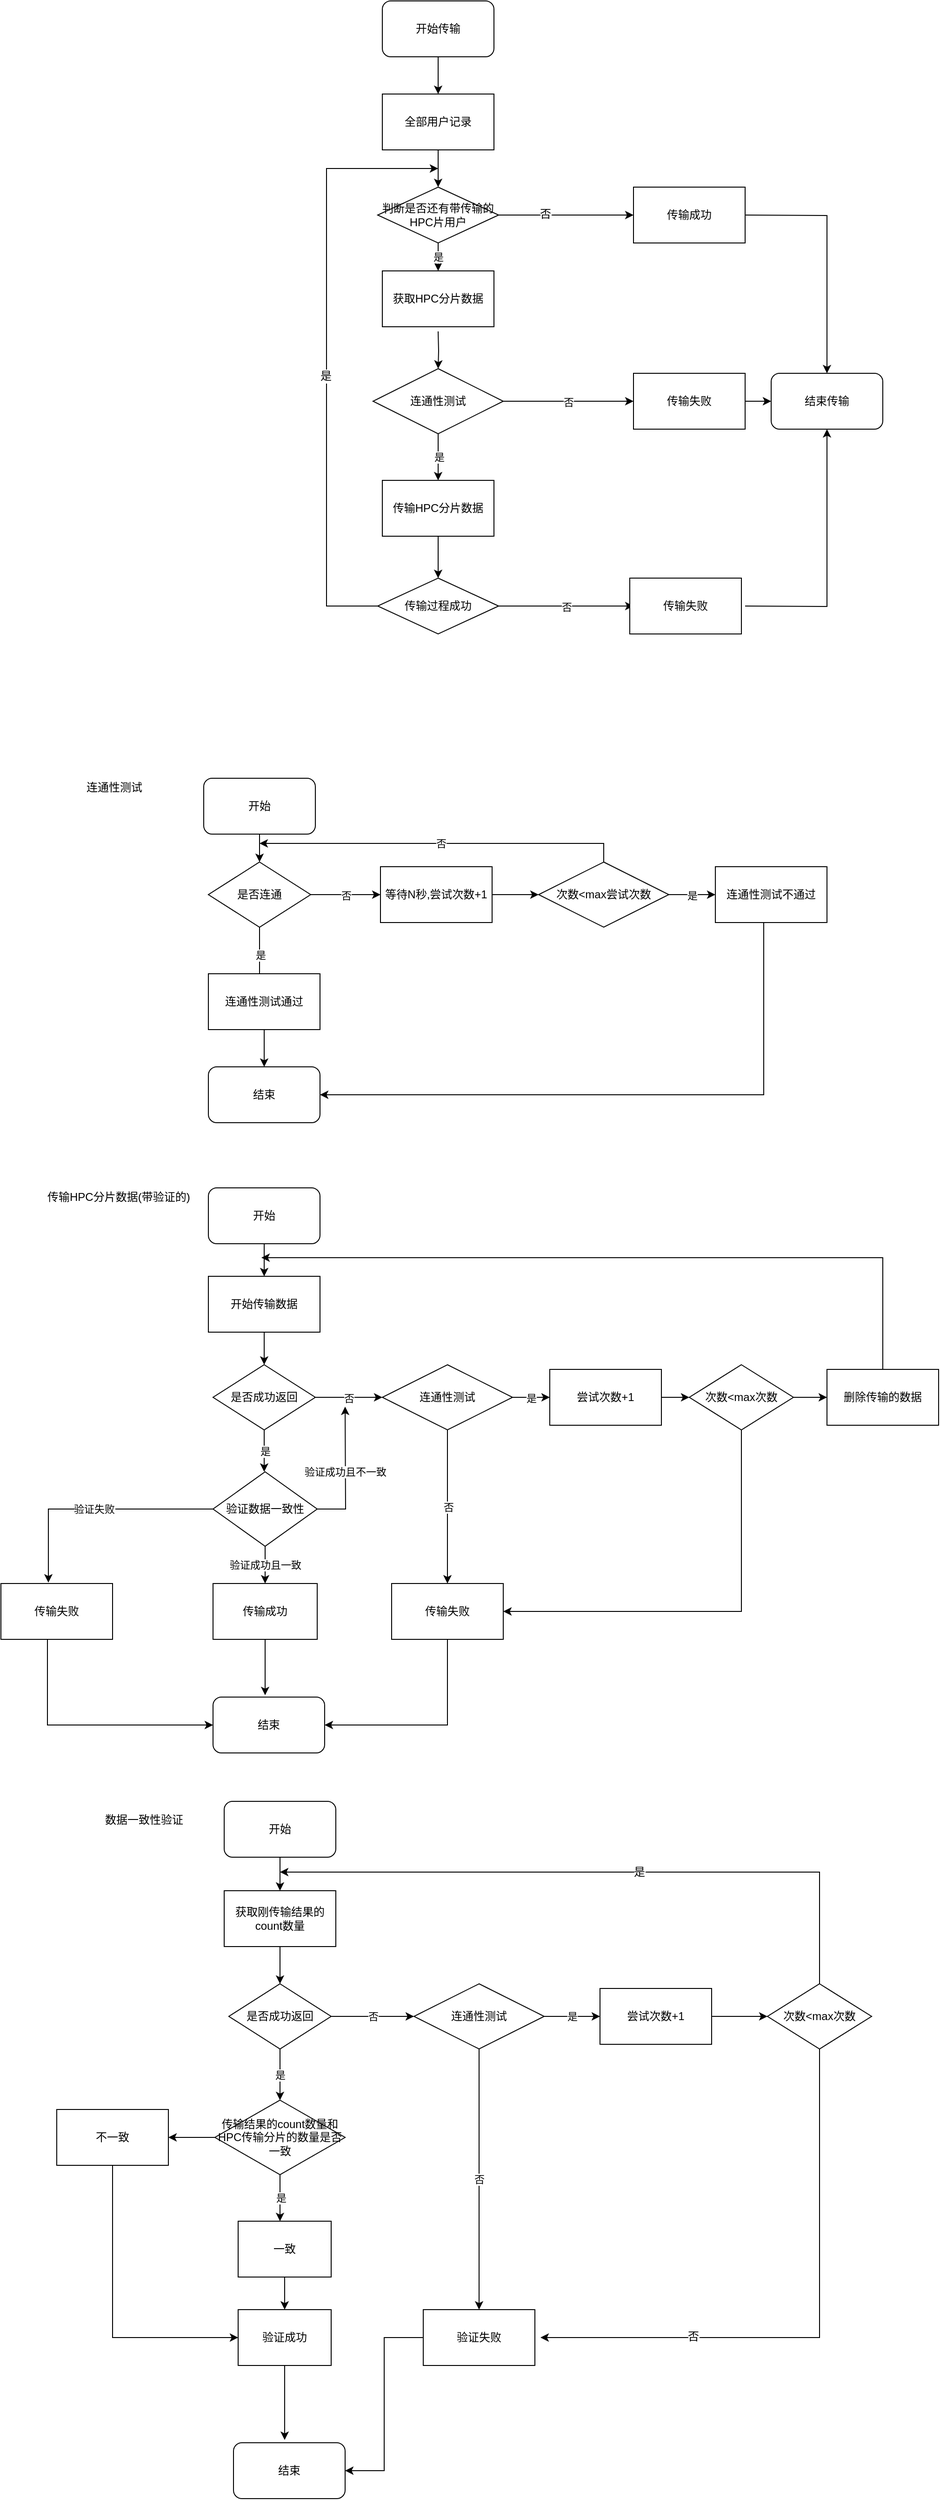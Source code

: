 <mxfile version="10.6.3" type="github"><diagram id="_eJ9ehW56lXb450BRSAu" name="Page-1"><mxGraphModel dx="1907" dy="439" grid="1" gridSize="10" guides="1" tooltips="1" connect="1" arrows="1" fold="1" page="1" pageScale="1" pageWidth="827" pageHeight="1169" math="0" shadow="0"><root><mxCell id="0"/><mxCell id="1" parent="0"/><mxCell id="oSK0WgiYUHCJDs1a7UMW-3" style="edgeStyle=orthogonalEdgeStyle;rounded=0;orthogonalLoop=1;jettySize=auto;html=1;entryX=0.5;entryY=0;entryDx=0;entryDy=0;" parent="1" source="oSK0WgiYUHCJDs1a7UMW-1" edge="1"><mxGeometry relative="1" as="geometry"><mxPoint x="330" y="200" as="targetPoint"/></mxGeometry></mxCell><mxCell id="oSK0WgiYUHCJDs1a7UMW-1" value="全部用户记录" style="rounded=0;whiteSpace=wrap;html=1;" parent="1" vertex="1"><mxGeometry x="270" y="100" width="120" height="60" as="geometry"/></mxCell><mxCell id="oSK0WgiYUHCJDs1a7UMW-5" style="edgeStyle=orthogonalEdgeStyle;rounded=0;orthogonalLoop=1;jettySize=auto;html=1;entryX=0.5;entryY=0;entryDx=0;entryDy=0;" parent="1" target="oSK0WgiYUHCJDs1a7UMW-4" edge="1"><mxGeometry relative="1" as="geometry"><mxPoint x="330" y="355" as="sourcePoint"/></mxGeometry></mxCell><mxCell id="oSK0WgiYUHCJDs1a7UMW-6" value="是" style="edgeStyle=orthogonalEdgeStyle;rounded=0;orthogonalLoop=1;jettySize=auto;html=1;" parent="1" source="oSK0WgiYUHCJDs1a7UMW-4" edge="1"><mxGeometry relative="1" as="geometry"><mxPoint x="330" y="515" as="targetPoint"/></mxGeometry></mxCell><mxCell id="hczdwS5cRWKVV8D2pTj8-6" value="否" style="edgeStyle=orthogonalEdgeStyle;rounded=0;orthogonalLoop=1;jettySize=auto;html=1;" edge="1" parent="1" source="oSK0WgiYUHCJDs1a7UMW-4"><mxGeometry relative="1" as="geometry"><mxPoint x="540" y="430" as="targetPoint"/></mxGeometry></mxCell><mxCell id="oSK0WgiYUHCJDs1a7UMW-4" value="连通性测试" style="rhombus;whiteSpace=wrap;html=1;" parent="1" vertex="1"><mxGeometry x="260" y="395" width="140" height="70" as="geometry"/></mxCell><mxCell id="oSK0WgiYUHCJDs1a7UMW-15" value="结束传输" style="rounded=1;whiteSpace=wrap;html=1;" parent="1" vertex="1"><mxGeometry x="688" y="400" width="120" height="60" as="geometry"/></mxCell><mxCell id="oSK0WgiYUHCJDs1a7UMW-17" style="edgeStyle=orthogonalEdgeStyle;rounded=0;orthogonalLoop=1;jettySize=auto;html=1;entryX=0.5;entryY=0;entryDx=0;entryDy=0;" parent="1" source="oSK0WgiYUHCJDs1a7UMW-16" target="oSK0WgiYUHCJDs1a7UMW-1" edge="1"><mxGeometry relative="1" as="geometry"/></mxCell><mxCell id="oSK0WgiYUHCJDs1a7UMW-16" value="开始传输" style="rounded=1;whiteSpace=wrap;html=1;" parent="1" vertex="1"><mxGeometry x="270" width="120" height="60" as="geometry"/></mxCell><mxCell id="oSK0WgiYUHCJDs1a7UMW-21" style="edgeStyle=orthogonalEdgeStyle;rounded=0;orthogonalLoop=1;jettySize=auto;html=1;entryX=0.5;entryY=0;entryDx=0;entryDy=0;" parent="1" source="oSK0WgiYUHCJDs1a7UMW-18" target="oSK0WgiYUHCJDs1a7UMW-20" edge="1"><mxGeometry relative="1" as="geometry"/></mxCell><mxCell id="oSK0WgiYUHCJDs1a7UMW-18" value="传输HPC分片数据" style="rounded=0;whiteSpace=wrap;html=1;" parent="1" vertex="1"><mxGeometry x="270" y="515" width="120" height="60" as="geometry"/></mxCell><mxCell id="oSK0WgiYUHCJDs1a7UMW-38" style="edgeStyle=orthogonalEdgeStyle;rounded=0;orthogonalLoop=1;jettySize=auto;html=1;" parent="1" source="oSK0WgiYUHCJDs1a7UMW-20" edge="1"><mxGeometry relative="1" as="geometry"><mxPoint x="330" y="180" as="targetPoint"/><Array as="points"><mxPoint x="210" y="650"/><mxPoint x="210" y="180"/></Array></mxGeometry></mxCell><mxCell id="oSK0WgiYUHCJDs1a7UMW-39" value="是" style="text;html=1;resizable=0;points=[];align=center;verticalAlign=middle;labelBackgroundColor=#ffffff;" parent="oSK0WgiYUHCJDs1a7UMW-38" vertex="1" connectable="0"><mxGeometry x="-0.063" y="1" relative="1" as="geometry"><mxPoint as="offset"/></mxGeometry></mxCell><mxCell id="oSK0WgiYUHCJDs1a7UMW-84" value="否" style="edgeStyle=orthogonalEdgeStyle;rounded=0;orthogonalLoop=1;jettySize=auto;html=1;entryX=0;entryY=0.5;entryDx=0;entryDy=0;" parent="1" source="oSK0WgiYUHCJDs1a7UMW-20" edge="1"><mxGeometry relative="1" as="geometry"><mxPoint x="540" y="650" as="targetPoint"/></mxGeometry></mxCell><mxCell id="oSK0WgiYUHCJDs1a7UMW-20" value="传输过程成功" style="rhombus;whiteSpace=wrap;html=1;" parent="1" vertex="1"><mxGeometry x="265" y="620" width="130" height="60" as="geometry"/></mxCell><mxCell id="oSK0WgiYUHCJDs1a7UMW-24" value="获取HPC分片数据" style="rounded=0;whiteSpace=wrap;html=1;" parent="1" vertex="1"><mxGeometry x="270" y="290" width="120" height="60" as="geometry"/></mxCell><mxCell id="oSK0WgiYUHCJDs1a7UMW-27" value="是" style="edgeStyle=orthogonalEdgeStyle;rounded=0;orthogonalLoop=1;jettySize=auto;html=1;entryX=0.5;entryY=0;entryDx=0;entryDy=0;" parent="1" source="oSK0WgiYUHCJDs1a7UMW-25" target="oSK0WgiYUHCJDs1a7UMW-24" edge="1"><mxGeometry relative="1" as="geometry"/></mxCell><mxCell id="oSK0WgiYUHCJDs1a7UMW-28" style="edgeStyle=orthogonalEdgeStyle;rounded=0;orthogonalLoop=1;jettySize=auto;html=1;" parent="1" source="oSK0WgiYUHCJDs1a7UMW-25" edge="1"><mxGeometry relative="1" as="geometry"><mxPoint x="540" y="230" as="targetPoint"/></mxGeometry></mxCell><mxCell id="oSK0WgiYUHCJDs1a7UMW-29" value="否" style="text;html=1;resizable=0;points=[];align=center;verticalAlign=middle;labelBackgroundColor=#ffffff;" parent="oSK0WgiYUHCJDs1a7UMW-28" vertex="1" connectable="0"><mxGeometry x="-0.31" y="1" relative="1" as="geometry"><mxPoint as="offset"/></mxGeometry></mxCell><mxCell id="oSK0WgiYUHCJDs1a7UMW-25" value="判断是否还有带传输的HPC片用户" style="rhombus;whiteSpace=wrap;html=1;" parent="1" vertex="1"><mxGeometry x="265" y="200" width="130" height="60" as="geometry"/></mxCell><mxCell id="oSK0WgiYUHCJDs1a7UMW-57" style="edgeStyle=orthogonalEdgeStyle;rounded=0;orthogonalLoop=1;jettySize=auto;html=1;entryX=0.5;entryY=1;entryDx=0;entryDy=0;" parent="1" target="oSK0WgiYUHCJDs1a7UMW-15" edge="1"><mxGeometry relative="1" as="geometry"><mxPoint x="660" y="650" as="sourcePoint"/></mxGeometry></mxCell><mxCell id="oSK0WgiYUHCJDs1a7UMW-55" style="edgeStyle=orthogonalEdgeStyle;rounded=0;orthogonalLoop=1;jettySize=auto;html=1;entryX=0.5;entryY=0;entryDx=0;entryDy=0;" parent="1" target="oSK0WgiYUHCJDs1a7UMW-15" edge="1"><mxGeometry relative="1" as="geometry"><mxPoint x="660" y="230" as="sourcePoint"/></mxGeometry></mxCell><mxCell id="oSK0WgiYUHCJDs1a7UMW-62" style="edgeStyle=orthogonalEdgeStyle;rounded=0;orthogonalLoop=1;jettySize=auto;html=1;entryX=0.5;entryY=0;entryDx=0;entryDy=0;" parent="1" source="oSK0WgiYUHCJDs1a7UMW-58" target="oSK0WgiYUHCJDs1a7UMW-59" edge="1"><mxGeometry relative="1" as="geometry"/></mxCell><mxCell id="oSK0WgiYUHCJDs1a7UMW-58" value="开始" style="rounded=1;whiteSpace=wrap;html=1;" parent="1" vertex="1"><mxGeometry x="78" y="835" width="120" height="60" as="geometry"/></mxCell><mxCell id="oSK0WgiYUHCJDs1a7UMW-63" value="是" style="edgeStyle=orthogonalEdgeStyle;rounded=0;orthogonalLoop=1;jettySize=auto;html=1;" parent="1" source="oSK0WgiYUHCJDs1a7UMW-59" edge="1"><mxGeometry relative="1" as="geometry"><mxPoint x="138" y="1055" as="targetPoint"/></mxGeometry></mxCell><mxCell id="oSK0WgiYUHCJDs1a7UMW-66" value="否" style="edgeStyle=orthogonalEdgeStyle;rounded=0;orthogonalLoop=1;jettySize=auto;html=1;" parent="1" source="oSK0WgiYUHCJDs1a7UMW-59" edge="1"><mxGeometry relative="1" as="geometry"><mxPoint x="268" y="960" as="targetPoint"/></mxGeometry></mxCell><mxCell id="oSK0WgiYUHCJDs1a7UMW-59" value="是否连通" style="rhombus;whiteSpace=wrap;html=1;" parent="1" vertex="1"><mxGeometry x="83" y="925" width="110" height="70" as="geometry"/></mxCell><mxCell id="oSK0WgiYUHCJDs1a7UMW-69" style="edgeStyle=orthogonalEdgeStyle;rounded=0;orthogonalLoop=1;jettySize=auto;html=1;entryX=0.5;entryY=0;entryDx=0;entryDy=0;" parent="1" source="oSK0WgiYUHCJDs1a7UMW-67" target="oSK0WgiYUHCJDs1a7UMW-68" edge="1"><mxGeometry relative="1" as="geometry"/></mxCell><mxCell id="oSK0WgiYUHCJDs1a7UMW-67" value="&lt;span&gt;连通性测试通过&lt;/span&gt;" style="rounded=0;whiteSpace=wrap;html=1;" parent="1" vertex="1"><mxGeometry x="83" y="1045" width="120" height="60" as="geometry"/></mxCell><mxCell id="oSK0WgiYUHCJDs1a7UMW-68" value="结束" style="rounded=1;whiteSpace=wrap;html=1;" parent="1" vertex="1"><mxGeometry x="83" y="1145" width="120" height="60" as="geometry"/></mxCell><mxCell id="oSK0WgiYUHCJDs1a7UMW-75" style="edgeStyle=orthogonalEdgeStyle;rounded=0;orthogonalLoop=1;jettySize=auto;html=1;entryX=0;entryY=0.5;entryDx=0;entryDy=0;" parent="1" source="oSK0WgiYUHCJDs1a7UMW-72" target="oSK0WgiYUHCJDs1a7UMW-73" edge="1"><mxGeometry relative="1" as="geometry"/></mxCell><mxCell id="oSK0WgiYUHCJDs1a7UMW-72" value="等待N秒,尝试次数+1" style="rounded=0;whiteSpace=wrap;html=1;" parent="1" vertex="1"><mxGeometry x="268" y="930" width="120" height="60" as="geometry"/></mxCell><mxCell id="oSK0WgiYUHCJDs1a7UMW-77" value="否" style="edgeStyle=orthogonalEdgeStyle;rounded=0;orthogonalLoop=1;jettySize=auto;html=1;" parent="1" source="oSK0WgiYUHCJDs1a7UMW-73" edge="1"><mxGeometry relative="1" as="geometry"><mxPoint x="138" y="905" as="targetPoint"/><Array as="points"><mxPoint x="508" y="905"/></Array></mxGeometry></mxCell><mxCell id="oSK0WgiYUHCJDs1a7UMW-78" value="是" style="edgeStyle=orthogonalEdgeStyle;rounded=0;orthogonalLoop=1;jettySize=auto;html=1;" parent="1" source="oSK0WgiYUHCJDs1a7UMW-73" edge="1"><mxGeometry relative="1" as="geometry"><mxPoint x="628" y="960" as="targetPoint"/></mxGeometry></mxCell><mxCell id="oSK0WgiYUHCJDs1a7UMW-73" value="次数&amp;lt;max尝试次数" style="rhombus;whiteSpace=wrap;html=1;" parent="1" vertex="1"><mxGeometry x="438" y="925" width="140" height="70" as="geometry"/></mxCell><mxCell id="oSK0WgiYUHCJDs1a7UMW-80" style="edgeStyle=orthogonalEdgeStyle;rounded=0;orthogonalLoop=1;jettySize=auto;html=1;entryX=1;entryY=0.5;entryDx=0;entryDy=0;" parent="1" source="oSK0WgiYUHCJDs1a7UMW-79" target="oSK0WgiYUHCJDs1a7UMW-68" edge="1"><mxGeometry relative="1" as="geometry"><Array as="points"><mxPoint x="680" y="1175"/></Array></mxGeometry></mxCell><mxCell id="oSK0WgiYUHCJDs1a7UMW-79" value="连通性测试不通过" style="rounded=0;whiteSpace=wrap;html=1;" parent="1" vertex="1"><mxGeometry x="628" y="930" width="120" height="60" as="geometry"/></mxCell><mxCell id="oSK0WgiYUHCJDs1a7UMW-81" value="连通性测试" style="text;html=1;resizable=0;points=[];autosize=1;align=left;verticalAlign=top;spacingTop=-4;" parent="1" vertex="1"><mxGeometry x="-50" y="835" width="80" height="20" as="geometry"/></mxCell><mxCell id="oSK0WgiYUHCJDs1a7UMW-87" value="&lt;span&gt;传输HPC分片数据(带验证的)&lt;/span&gt;" style="text;html=1;resizable=0;points=[];autosize=1;align=left;verticalAlign=top;spacingTop=-4;" parent="1" vertex="1"><mxGeometry x="-92" y="1275" width="170" height="20" as="geometry"/></mxCell><mxCell id="oSK0WgiYUHCJDs1a7UMW-91" style="edgeStyle=orthogonalEdgeStyle;rounded=0;orthogonalLoop=1;jettySize=auto;html=1;entryX=0.5;entryY=0;entryDx=0;entryDy=0;" parent="1" source="oSK0WgiYUHCJDs1a7UMW-88" target="oSK0WgiYUHCJDs1a7UMW-89" edge="1"><mxGeometry relative="1" as="geometry"/></mxCell><mxCell id="oSK0WgiYUHCJDs1a7UMW-88" value="开始" style="rounded=1;whiteSpace=wrap;html=1;" parent="1" vertex="1"><mxGeometry x="83" y="1275" width="120" height="60" as="geometry"/></mxCell><mxCell id="oSK0WgiYUHCJDs1a7UMW-94" style="edgeStyle=orthogonalEdgeStyle;rounded=0;orthogonalLoop=1;jettySize=auto;html=1;entryX=0.5;entryY=0;entryDx=0;entryDy=0;" parent="1" source="oSK0WgiYUHCJDs1a7UMW-89" target="oSK0WgiYUHCJDs1a7UMW-93" edge="1"><mxGeometry relative="1" as="geometry"/></mxCell><mxCell id="oSK0WgiYUHCJDs1a7UMW-89" value="开始传输数据" style="rounded=0;whiteSpace=wrap;html=1;" parent="1" vertex="1"><mxGeometry x="83" y="1370" width="120" height="60" as="geometry"/></mxCell><mxCell id="oSK0WgiYUHCJDs1a7UMW-95" value="是" style="edgeStyle=orthogonalEdgeStyle;rounded=0;orthogonalLoop=1;jettySize=auto;html=1;" parent="1" source="oSK0WgiYUHCJDs1a7UMW-93" edge="1"><mxGeometry relative="1" as="geometry"><mxPoint x="143" y="1580" as="targetPoint"/></mxGeometry></mxCell><mxCell id="oSK0WgiYUHCJDs1a7UMW-96" value="否" style="edgeStyle=orthogonalEdgeStyle;rounded=0;orthogonalLoop=1;jettySize=auto;html=1;" parent="1" source="oSK0WgiYUHCJDs1a7UMW-93" edge="1"><mxGeometry relative="1" as="geometry"><mxPoint x="270" y="1500" as="targetPoint"/></mxGeometry></mxCell><mxCell id="oSK0WgiYUHCJDs1a7UMW-93" value="是否成功返回" style="rhombus;whiteSpace=wrap;html=1;" parent="1" vertex="1"><mxGeometry x="88" y="1465" width="110" height="70" as="geometry"/></mxCell><mxCell id="oSK0WgiYUHCJDs1a7UMW-102" value="否" style="edgeStyle=orthogonalEdgeStyle;rounded=0;orthogonalLoop=1;jettySize=auto;html=1;" parent="1" source="oSK0WgiYUHCJDs1a7UMW-98" edge="1"><mxGeometry relative="1" as="geometry"><mxPoint x="340" y="1700" as="targetPoint"/></mxGeometry></mxCell><mxCell id="oSK0WgiYUHCJDs1a7UMW-110" value="是" style="edgeStyle=orthogonalEdgeStyle;rounded=0;orthogonalLoop=1;jettySize=auto;html=1;" parent="1" source="oSK0WgiYUHCJDs1a7UMW-98" edge="1"><mxGeometry relative="1" as="geometry"><mxPoint x="450" y="1500" as="targetPoint"/></mxGeometry></mxCell><mxCell id="oSK0WgiYUHCJDs1a7UMW-98" value="连通性测试" style="rhombus;whiteSpace=wrap;html=1;" parent="1" vertex="1"><mxGeometry x="270" y="1465" width="140" height="70" as="geometry"/></mxCell><mxCell id="oSK0WgiYUHCJDs1a7UMW-117" style="edgeStyle=orthogonalEdgeStyle;rounded=0;orthogonalLoop=1;jettySize=auto;html=1;" parent="1" source="oSK0WgiYUHCJDs1a7UMW-99" edge="1"><mxGeometry relative="1" as="geometry"><mxPoint x="140" y="1350" as="targetPoint"/><Array as="points"><mxPoint x="808" y="1350"/></Array></mxGeometry></mxCell><mxCell id="oSK0WgiYUHCJDs1a7UMW-99" value="删除传输的数据" style="rounded=0;whiteSpace=wrap;html=1;" parent="1" vertex="1"><mxGeometry x="748" y="1470" width="120" height="60" as="geometry"/></mxCell><mxCell id="oSK0WgiYUHCJDs1a7UMW-177" value="验证成功且一致" style="edgeStyle=orthogonalEdgeStyle;rounded=0;orthogonalLoop=1;jettySize=auto;html=1;entryX=0.5;entryY=0;entryDx=0;entryDy=0;" parent="1" source="oSK0WgiYUHCJDs1a7UMW-105" target="oSK0WgiYUHCJDs1a7UMW-108" edge="1"><mxGeometry relative="1" as="geometry"/></mxCell><mxCell id="oSK0WgiYUHCJDs1a7UMW-179" value="验证成功且不一致" style="edgeStyle=orthogonalEdgeStyle;rounded=0;orthogonalLoop=1;jettySize=auto;html=1;" parent="1" source="oSK0WgiYUHCJDs1a7UMW-105" edge="1"><mxGeometry relative="1" as="geometry"><mxPoint x="230" y="1510" as="targetPoint"/></mxGeometry></mxCell><mxCell id="hczdwS5cRWKVV8D2pTj8-1" value="验证失败" style="edgeStyle=orthogonalEdgeStyle;rounded=0;orthogonalLoop=1;jettySize=auto;html=1;entryX=0.425;entryY=-0.017;entryDx=0;entryDy=0;entryPerimeter=0;" edge="1" parent="1" source="oSK0WgiYUHCJDs1a7UMW-105" target="hczdwS5cRWKVV8D2pTj8-2"><mxGeometry relative="1" as="geometry"><mxPoint x="-20" y="1620" as="targetPoint"/><Array as="points"><mxPoint x="-89" y="1620"/></Array></mxGeometry></mxCell><mxCell id="oSK0WgiYUHCJDs1a7UMW-105" value="&lt;span&gt;验证数据一致性&lt;/span&gt;" style="rhombus;whiteSpace=wrap;html=1;" parent="1" vertex="1"><mxGeometry x="88" y="1580" width="112" height="80" as="geometry"/></mxCell><mxCell id="oSK0WgiYUHCJDs1a7UMW-178" style="edgeStyle=orthogonalEdgeStyle;rounded=0;orthogonalLoop=1;jettySize=auto;html=1;" parent="1" source="oSK0WgiYUHCJDs1a7UMW-108" edge="1"><mxGeometry relative="1" as="geometry"><mxPoint x="144" y="1820" as="targetPoint"/></mxGeometry></mxCell><mxCell id="oSK0WgiYUHCJDs1a7UMW-108" value="传输成功" style="rounded=0;whiteSpace=wrap;html=1;" parent="1" vertex="1"><mxGeometry x="88" y="1700" width="112" height="60" as="geometry"/></mxCell><mxCell id="oSK0WgiYUHCJDs1a7UMW-120" style="edgeStyle=orthogonalEdgeStyle;rounded=0;orthogonalLoop=1;jettySize=auto;html=1;entryX=1;entryY=0.5;entryDx=0;entryDy=0;" parent="1" source="oSK0WgiYUHCJDs1a7UMW-109" target="oSK0WgiYUHCJDs1a7UMW-118" edge="1"><mxGeometry relative="1" as="geometry"><Array as="points"><mxPoint x="340" y="1852"/></Array></mxGeometry></mxCell><mxCell id="oSK0WgiYUHCJDs1a7UMW-109" value="传输失败" style="rounded=0;whiteSpace=wrap;html=1;" parent="1" vertex="1"><mxGeometry x="280" y="1700" width="120" height="60" as="geometry"/></mxCell><mxCell id="oSK0WgiYUHCJDs1a7UMW-113" style="edgeStyle=orthogonalEdgeStyle;rounded=0;orthogonalLoop=1;jettySize=auto;html=1;entryX=0;entryY=0.5;entryDx=0;entryDy=0;" parent="1" source="oSK0WgiYUHCJDs1a7UMW-111" target="oSK0WgiYUHCJDs1a7UMW-112" edge="1"><mxGeometry relative="1" as="geometry"/></mxCell><mxCell id="oSK0WgiYUHCJDs1a7UMW-111" value="尝试次数+1" style="rounded=0;whiteSpace=wrap;html=1;" parent="1" vertex="1"><mxGeometry x="450" y="1470" width="120" height="60" as="geometry"/></mxCell><mxCell id="oSK0WgiYUHCJDs1a7UMW-114" style="edgeStyle=orthogonalEdgeStyle;rounded=0;orthogonalLoop=1;jettySize=auto;html=1;entryX=0;entryY=0.5;entryDx=0;entryDy=0;" parent="1" source="oSK0WgiYUHCJDs1a7UMW-112" target="oSK0WgiYUHCJDs1a7UMW-99" edge="1"><mxGeometry relative="1" as="geometry"/></mxCell><mxCell id="oSK0WgiYUHCJDs1a7UMW-116" style="edgeStyle=orthogonalEdgeStyle;rounded=0;orthogonalLoop=1;jettySize=auto;html=1;entryX=1;entryY=0.5;entryDx=0;entryDy=0;" parent="1" source="oSK0WgiYUHCJDs1a7UMW-112" target="oSK0WgiYUHCJDs1a7UMW-109" edge="1"><mxGeometry relative="1" as="geometry"><mxPoint x="410" y="1737" as="targetPoint"/><Array as="points"><mxPoint x="656" y="1730"/></Array></mxGeometry></mxCell><mxCell id="oSK0WgiYUHCJDs1a7UMW-112" value="次数&amp;lt;max次数" style="rhombus;whiteSpace=wrap;html=1;" parent="1" vertex="1"><mxGeometry x="600" y="1465" width="112" height="70" as="geometry"/></mxCell><mxCell id="oSK0WgiYUHCJDs1a7UMW-118" value="结束" style="rounded=1;whiteSpace=wrap;html=1;" parent="1" vertex="1"><mxGeometry x="88" y="1822" width="120" height="60" as="geometry"/></mxCell><mxCell id="oSK0WgiYUHCJDs1a7UMW-121" value="&lt;span&gt;传输失败&lt;/span&gt;" style="rounded=0;whiteSpace=wrap;html=1;" parent="1" vertex="1"><mxGeometry x="536" y="620" width="120" height="60" as="geometry"/></mxCell><mxCell id="oSK0WgiYUHCJDs1a7UMW-122" value="传输成功&lt;br&gt;" style="rounded=0;whiteSpace=wrap;html=1;" parent="1" vertex="1"><mxGeometry x="540" y="200" width="120" height="60" as="geometry"/></mxCell><mxCell id="oSK0WgiYUHCJDs1a7UMW-124" value="数据一致性验证" style="text;html=1;resizable=0;points=[];autosize=1;align=left;verticalAlign=top;spacingTop=-4;" parent="1" vertex="1"><mxGeometry x="-30" y="1944" width="100" height="20" as="geometry"/></mxCell><mxCell id="oSK0WgiYUHCJDs1a7UMW-128" style="edgeStyle=orthogonalEdgeStyle;rounded=0;orthogonalLoop=1;jettySize=auto;html=1;entryX=0.5;entryY=0;entryDx=0;entryDy=0;" parent="1" source="oSK0WgiYUHCJDs1a7UMW-126" target="oSK0WgiYUHCJDs1a7UMW-127" edge="1"><mxGeometry relative="1" as="geometry"/></mxCell><mxCell id="oSK0WgiYUHCJDs1a7UMW-126" value="开始" style="rounded=1;whiteSpace=wrap;html=1;" parent="1" vertex="1"><mxGeometry x="100" y="1934" width="120" height="60" as="geometry"/></mxCell><mxCell id="oSK0WgiYUHCJDs1a7UMW-137" style="edgeStyle=orthogonalEdgeStyle;rounded=0;orthogonalLoop=1;jettySize=auto;html=1;entryX=0.5;entryY=0;entryDx=0;entryDy=0;" parent="1" source="oSK0WgiYUHCJDs1a7UMW-127" target="oSK0WgiYUHCJDs1a7UMW-136" edge="1"><mxGeometry relative="1" as="geometry"/></mxCell><mxCell id="oSK0WgiYUHCJDs1a7UMW-127" value="获取刚传输结果的count数量" style="rounded=0;whiteSpace=wrap;html=1;" parent="1" vertex="1"><mxGeometry x="100" y="2030" width="120" height="60" as="geometry"/></mxCell><mxCell id="oSK0WgiYUHCJDs1a7UMW-132" value="是" style="edgeStyle=orthogonalEdgeStyle;rounded=0;orthogonalLoop=1;jettySize=auto;html=1;" parent="1" source="oSK0WgiYUHCJDs1a7UMW-130" edge="1"><mxGeometry relative="1" as="geometry"><mxPoint x="160" y="2385" as="targetPoint"/></mxGeometry></mxCell><mxCell id="oSK0WgiYUHCJDs1a7UMW-147" style="edgeStyle=orthogonalEdgeStyle;rounded=0;orthogonalLoop=1;jettySize=auto;html=1;entryX=1;entryY=0.5;entryDx=0;entryDy=0;" parent="1" source="oSK0WgiYUHCJDs1a7UMW-130" target="oSK0WgiYUHCJDs1a7UMW-134" edge="1"><mxGeometry relative="1" as="geometry"/></mxCell><mxCell id="oSK0WgiYUHCJDs1a7UMW-130" value="传输结果的count数量和HPC传输分片的数量是否一致" style="rhombus;whiteSpace=wrap;html=1;" parent="1" vertex="1"><mxGeometry x="90" y="2255" width="140" height="80" as="geometry"/></mxCell><mxCell id="oSK0WgiYUHCJDs1a7UMW-165" style="edgeStyle=orthogonalEdgeStyle;rounded=0;orthogonalLoop=1;jettySize=auto;html=1;entryX=0;entryY=0.5;entryDx=0;entryDy=0;" parent="1" source="oSK0WgiYUHCJDs1a7UMW-134" target="oSK0WgiYUHCJDs1a7UMW-164" edge="1"><mxGeometry relative="1" as="geometry"><Array as="points"><mxPoint x="-20" y="2510"/></Array></mxGeometry></mxCell><mxCell id="oSK0WgiYUHCJDs1a7UMW-134" value="不一致" style="rounded=0;whiteSpace=wrap;html=1;" parent="1" vertex="1"><mxGeometry x="-80" y="2265" width="120" height="60" as="geometry"/></mxCell><mxCell id="oSK0WgiYUHCJDs1a7UMW-173" style="edgeStyle=orthogonalEdgeStyle;rounded=0;orthogonalLoop=1;jettySize=auto;html=1;entryX=0.5;entryY=0;entryDx=0;entryDy=0;" parent="1" source="oSK0WgiYUHCJDs1a7UMW-135" target="oSK0WgiYUHCJDs1a7UMW-164" edge="1"><mxGeometry relative="1" as="geometry"/></mxCell><mxCell id="oSK0WgiYUHCJDs1a7UMW-135" value="一致" style="rounded=0;whiteSpace=wrap;html=1;" parent="1" vertex="1"><mxGeometry x="115" y="2385" width="100" height="60" as="geometry"/></mxCell><mxCell id="oSK0WgiYUHCJDs1a7UMW-138" value="是" style="edgeStyle=orthogonalEdgeStyle;rounded=0;orthogonalLoop=1;jettySize=auto;html=1;entryX=0.5;entryY=0;entryDx=0;entryDy=0;" parent="1" source="oSK0WgiYUHCJDs1a7UMW-136" target="oSK0WgiYUHCJDs1a7UMW-130" edge="1"><mxGeometry relative="1" as="geometry"><mxPoint x="160" y="2270" as="targetPoint"/></mxGeometry></mxCell><mxCell id="oSK0WgiYUHCJDs1a7UMW-139" value="否" style="edgeStyle=orthogonalEdgeStyle;rounded=0;orthogonalLoop=1;jettySize=auto;html=1;entryX=0;entryY=0.5;entryDx=0;entryDy=0;" parent="1" source="oSK0WgiYUHCJDs1a7UMW-136" target="oSK0WgiYUHCJDs1a7UMW-140" edge="1"><mxGeometry relative="1" as="geometry"><mxPoint x="350" y="2165" as="targetPoint"/></mxGeometry></mxCell><mxCell id="oSK0WgiYUHCJDs1a7UMW-136" value="是否成功返回" style="rhombus;whiteSpace=wrap;html=1;" parent="1" vertex="1"><mxGeometry x="105" y="2130" width="110" height="70" as="geometry"/></mxCell><mxCell id="oSK0WgiYUHCJDs1a7UMW-145" value="否" style="edgeStyle=orthogonalEdgeStyle;rounded=0;orthogonalLoop=1;jettySize=auto;html=1;entryX=0.5;entryY=0;entryDx=0;entryDy=0;" parent="1" source="oSK0WgiYUHCJDs1a7UMW-140" target="oSK0WgiYUHCJDs1a7UMW-146" edge="1"><mxGeometry relative="1" as="geometry"><mxPoint x="574" y="2165" as="targetPoint"/></mxGeometry></mxCell><mxCell id="oSK0WgiYUHCJDs1a7UMW-153" value="是" style="edgeStyle=orthogonalEdgeStyle;rounded=0;orthogonalLoop=1;jettySize=auto;html=1;entryX=0;entryY=0.5;entryDx=0;entryDy=0;" parent="1" source="oSK0WgiYUHCJDs1a7UMW-140" target="oSK0WgiYUHCJDs1a7UMW-149" edge="1"><mxGeometry relative="1" as="geometry"/></mxCell><mxCell id="oSK0WgiYUHCJDs1a7UMW-140" value="连通性测试" style="rhombus;whiteSpace=wrap;html=1;" parent="1" vertex="1"><mxGeometry x="304" y="2130" width="140" height="70" as="geometry"/></mxCell><mxCell id="oSK0WgiYUHCJDs1a7UMW-175" style="edgeStyle=orthogonalEdgeStyle;rounded=0;orthogonalLoop=1;jettySize=auto;html=1;entryX=1;entryY=0.5;entryDx=0;entryDy=0;" parent="1" source="oSK0WgiYUHCJDs1a7UMW-146" target="oSK0WgiYUHCJDs1a7UMW-174" edge="1"><mxGeometry relative="1" as="geometry"/></mxCell><mxCell id="oSK0WgiYUHCJDs1a7UMW-146" value="验证失败" style="rounded=0;whiteSpace=wrap;html=1;" parent="1" vertex="1"><mxGeometry x="314" y="2480" width="120" height="60" as="geometry"/></mxCell><mxCell id="oSK0WgiYUHCJDs1a7UMW-155" style="edgeStyle=orthogonalEdgeStyle;rounded=0;orthogonalLoop=1;jettySize=auto;html=1;" parent="1" source="oSK0WgiYUHCJDs1a7UMW-149" edge="1"><mxGeometry relative="1" as="geometry"><mxPoint x="684" y="2165" as="targetPoint"/></mxGeometry></mxCell><mxCell id="oSK0WgiYUHCJDs1a7UMW-149" value="尝试次数+1" style="rounded=0;whiteSpace=wrap;html=1;" parent="1" vertex="1"><mxGeometry x="504" y="2135" width="120" height="60" as="geometry"/></mxCell><mxCell id="oSK0WgiYUHCJDs1a7UMW-158" style="edgeStyle=orthogonalEdgeStyle;rounded=0;orthogonalLoop=1;jettySize=auto;html=1;" parent="1" source="oSK0WgiYUHCJDs1a7UMW-154" edge="1"><mxGeometry relative="1" as="geometry"><mxPoint x="160" y="2010" as="targetPoint"/><Array as="points"><mxPoint x="740" y="2010"/></Array></mxGeometry></mxCell><mxCell id="oSK0WgiYUHCJDs1a7UMW-159" value="是" style="text;html=1;resizable=0;points=[];align=center;verticalAlign=middle;labelBackgroundColor=#ffffff;" parent="oSK0WgiYUHCJDs1a7UMW-158" vertex="1" connectable="0"><mxGeometry x="-0.103" relative="1" as="geometry"><mxPoint as="offset"/></mxGeometry></mxCell><mxCell id="oSK0WgiYUHCJDs1a7UMW-162" style="edgeStyle=orthogonalEdgeStyle;rounded=0;orthogonalLoop=1;jettySize=auto;html=1;" parent="1" source="oSK0WgiYUHCJDs1a7UMW-154" edge="1"><mxGeometry relative="1" as="geometry"><mxPoint x="440" y="2510" as="targetPoint"/><Array as="points"><mxPoint x="740" y="2510"/></Array></mxGeometry></mxCell><mxCell id="oSK0WgiYUHCJDs1a7UMW-163" value="否" style="text;html=1;resizable=0;points=[];align=center;verticalAlign=middle;labelBackgroundColor=#ffffff;" parent="oSK0WgiYUHCJDs1a7UMW-162" vertex="1" connectable="0"><mxGeometry x="0.462" y="-1" relative="1" as="geometry"><mxPoint as="offset"/></mxGeometry></mxCell><mxCell id="oSK0WgiYUHCJDs1a7UMW-154" value="次数&amp;lt;max次数" style="rhombus;whiteSpace=wrap;html=1;" parent="1" vertex="1"><mxGeometry x="684" y="2130" width="112" height="70" as="geometry"/></mxCell><mxCell id="oSK0WgiYUHCJDs1a7UMW-176" style="edgeStyle=orthogonalEdgeStyle;rounded=0;orthogonalLoop=1;jettySize=auto;html=1;" parent="1" source="oSK0WgiYUHCJDs1a7UMW-164" edge="1"><mxGeometry relative="1" as="geometry"><mxPoint x="165" y="2620" as="targetPoint"/></mxGeometry></mxCell><mxCell id="oSK0WgiYUHCJDs1a7UMW-164" value="验证成功" style="rounded=0;whiteSpace=wrap;html=1;" parent="1" vertex="1"><mxGeometry x="115" y="2480" width="100" height="60" as="geometry"/></mxCell><mxCell id="oSK0WgiYUHCJDs1a7UMW-174" value="结束" style="rounded=1;whiteSpace=wrap;html=1;" parent="1" vertex="1"><mxGeometry x="110" y="2623" width="120" height="60" as="geometry"/></mxCell><mxCell id="hczdwS5cRWKVV8D2pTj8-3" style="edgeStyle=orthogonalEdgeStyle;rounded=0;orthogonalLoop=1;jettySize=auto;html=1;entryX=0;entryY=0.5;entryDx=0;entryDy=0;" edge="1" parent="1" source="hczdwS5cRWKVV8D2pTj8-2" target="oSK0WgiYUHCJDs1a7UMW-118"><mxGeometry relative="1" as="geometry"><Array as="points"><mxPoint x="-90" y="1852"/></Array></mxGeometry></mxCell><mxCell id="hczdwS5cRWKVV8D2pTj8-2" value="传输失败" style="rounded=0;whiteSpace=wrap;html=1;" vertex="1" parent="1"><mxGeometry x="-140" y="1700" width="120" height="60" as="geometry"/></mxCell><mxCell id="hczdwS5cRWKVV8D2pTj8-8" style="edgeStyle=orthogonalEdgeStyle;rounded=0;orthogonalLoop=1;jettySize=auto;html=1;entryX=0;entryY=0.5;entryDx=0;entryDy=0;" edge="1" parent="1" source="hczdwS5cRWKVV8D2pTj8-7" target="oSK0WgiYUHCJDs1a7UMW-15"><mxGeometry relative="1" as="geometry"/></mxCell><mxCell id="hczdwS5cRWKVV8D2pTj8-7" value="&lt;span&gt;传输失败&lt;/span&gt;" style="rounded=0;whiteSpace=wrap;html=1;" vertex="1" parent="1"><mxGeometry x="540" y="400" width="120" height="60" as="geometry"/></mxCell></root></mxGraphModel></diagram></mxfile>